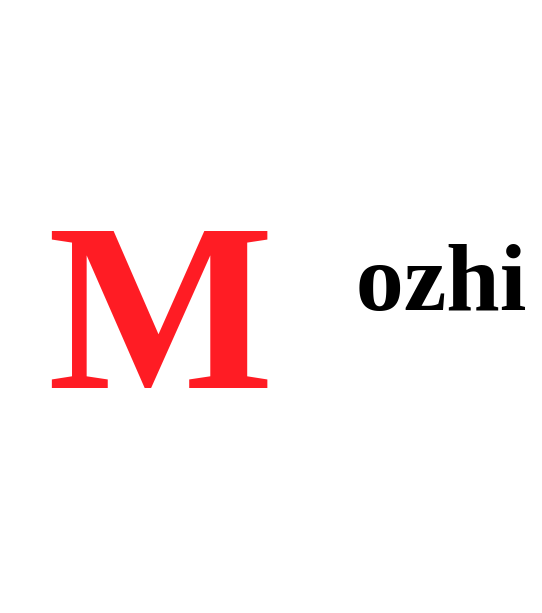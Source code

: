 <mxfile version="14.8.5" type="device"><diagram id="oci8LG2s_x0_UoK5U7dY" name="Page-1"><mxGraphModel dx="3122" dy="1843" grid="1" gridSize="10" guides="1" tooltips="1" connect="1" arrows="1" fold="1" page="1" pageScale="1" pageWidth="850" pageHeight="1100" math="0" shadow="0"><root><mxCell id="0"/><mxCell id="1" parent="0"/><mxCell id="wCdLlGJ5-A6dp4pQhF29-7" value="&lt;h1 style=&quot;font-size: 120px&quot;&gt;&lt;font style=&quot;font-size: 120px&quot; data-font-src=&quot;https://fonts.googleapis.com/css?family=Allura&quot; face=&quot;Allura&quot;&gt;M&lt;/font&gt;&lt;/h1&gt;" style="text;strokeColor=none;fillColor=none;html=1;fontSize=100;fontStyle=1;verticalAlign=middle;align=center;fontColor=#FF1C24;fontFamily=Allura;fontSource=https%3A%2F%2Ffonts.googleapis.com%2Fcss%3Ffamily%3DAllura;" vertex="1" parent="1"><mxGeometry x="-1650" y="-981" width="160" height="90" as="geometry"/></mxCell><mxCell id="wCdLlGJ5-A6dp4pQhF29-8" value="&lt;font style=&quot;font-size: 48px&quot; data-font-src=&quot;https://fonts.googleapis.com/css?family=Rock+Salt&quot; face=&quot;Rock Salt&quot;&gt;ozhi&lt;/font&gt;" style="text;strokeColor=none;fillColor=none;html=1;fontSize=24;fontStyle=1;verticalAlign=middle;align=center;" vertex="1" parent="1"><mxGeometry x="-1480" y="-971" width="100" height="40" as="geometry"/></mxCell><mxCell id="wCdLlGJ5-A6dp4pQhF29-12" style="edgeStyle=orthogonalEdgeStyle;rounded=0;orthogonalLoop=1;jettySize=auto;html=1;exitX=0.5;exitY=1;exitDx=0;exitDy=0;fontSize=100;fontColor=#FF1C24;" edge="1" parent="1" source="wCdLlGJ5-A6dp4pQhF29-8" target="wCdLlGJ5-A6dp4pQhF29-8"><mxGeometry relative="1" as="geometry"/></mxCell></root></mxGraphModel></diagram></mxfile>